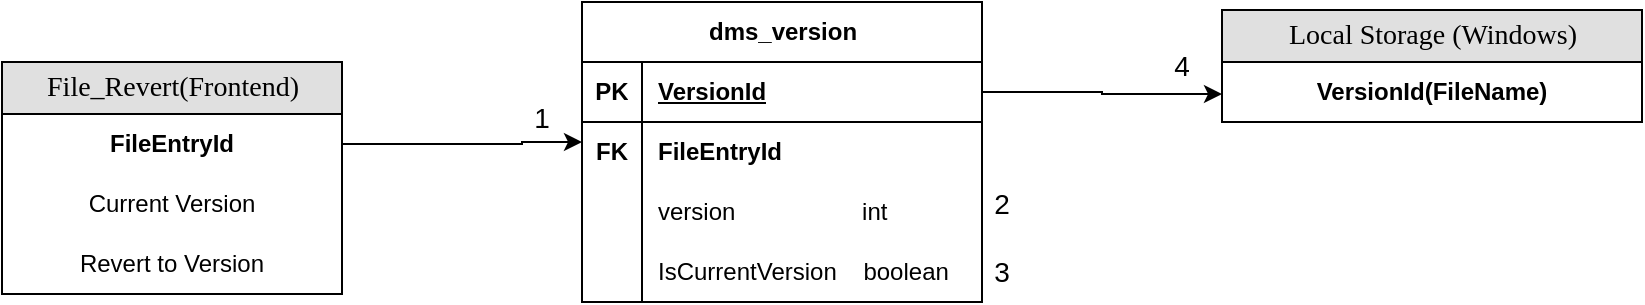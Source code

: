 <mxfile version="22.0.8" type="github">
  <diagram name="Page-1" id="sdVU3k2oni1ujd5GD3lJ">
    <mxGraphModel dx="1588" dy="-236" grid="1" gridSize="10" guides="1" tooltips="1" connect="1" arrows="1" fold="1" page="1" pageScale="1" pageWidth="850" pageHeight="1100" math="0" shadow="0">
      <root>
        <mxCell id="0" />
        <mxCell id="1" parent="0" />
        <mxCell id="hBrfvt_nLyBrn4Ppwu9B-211" value="File_Revert(Frontend)" style="swimlane;html=1;fontStyle=0;childLayout=stackLayout;horizontal=1;startSize=26;fillColor=#e0e0e0;horizontalStack=0;resizeParent=1;resizeLast=0;collapsible=1;marginBottom=0;swimlaneFillColor=#ffffff;align=center;rounded=0;shadow=0;comic=0;labelBackgroundColor=none;strokeWidth=1;fontFamily=Verdana;fontSize=14" vertex="1" parent="1">
          <mxGeometry x="80" y="1310" width="170" height="116" as="geometry">
            <mxRectangle x="80" y="1310" width="190" height="30" as="alternateBounds" />
          </mxGeometry>
        </mxCell>
        <mxCell id="hBrfvt_nLyBrn4Ppwu9B-239" value="&lt;b&gt;FileEntryId&lt;/b&gt;" style="text;html=1;strokeColor=none;fillColor=none;align=center;verticalAlign=middle;whiteSpace=wrap;rounded=0;" vertex="1" parent="hBrfvt_nLyBrn4Ppwu9B-211">
          <mxGeometry y="26" width="170" height="30" as="geometry" />
        </mxCell>
        <mxCell id="hBrfvt_nLyBrn4Ppwu9B-240" value="Current Version" style="text;html=1;strokeColor=none;fillColor=none;align=center;verticalAlign=middle;whiteSpace=wrap;rounded=0;" vertex="1" parent="hBrfvt_nLyBrn4Ppwu9B-211">
          <mxGeometry y="56" width="170" height="30" as="geometry" />
        </mxCell>
        <mxCell id="hBrfvt_nLyBrn4Ppwu9B-242" value="Revert to Version" style="text;html=1;strokeColor=none;fillColor=none;align=center;verticalAlign=middle;whiteSpace=wrap;rounded=0;" vertex="1" parent="hBrfvt_nLyBrn4Ppwu9B-211">
          <mxGeometry y="86" width="170" height="30" as="geometry" />
        </mxCell>
        <mxCell id="hBrfvt_nLyBrn4Ppwu9B-213" value="dms_version" style="shape=table;startSize=30;container=1;collapsible=1;childLayout=tableLayout;fixedRows=1;rowLines=0;fontStyle=1;align=center;resizeLast=1;html=1;" vertex="1" parent="1">
          <mxGeometry x="370" y="1280" width="200" height="150" as="geometry" />
        </mxCell>
        <mxCell id="hBrfvt_nLyBrn4Ppwu9B-214" value="" style="shape=tableRow;horizontal=0;startSize=0;swimlaneHead=0;swimlaneBody=0;fillColor=none;collapsible=0;dropTarget=0;points=[[0,0.5],[1,0.5]];portConstraint=eastwest;top=0;left=0;right=0;bottom=1;" vertex="1" parent="hBrfvt_nLyBrn4Ppwu9B-213">
          <mxGeometry y="30" width="200" height="30" as="geometry" />
        </mxCell>
        <mxCell id="hBrfvt_nLyBrn4Ppwu9B-215" value="PK" style="shape=partialRectangle;connectable=0;fillColor=none;top=0;left=0;bottom=0;right=0;fontStyle=1;overflow=hidden;whiteSpace=wrap;html=1;" vertex="1" parent="hBrfvt_nLyBrn4Ppwu9B-214">
          <mxGeometry width="30" height="30" as="geometry">
            <mxRectangle width="30" height="30" as="alternateBounds" />
          </mxGeometry>
        </mxCell>
        <mxCell id="hBrfvt_nLyBrn4Ppwu9B-216" value="VersionId" style="shape=partialRectangle;connectable=0;fillColor=none;top=0;left=0;bottom=0;right=0;align=left;spacingLeft=6;fontStyle=5;overflow=hidden;whiteSpace=wrap;html=1;" vertex="1" parent="hBrfvt_nLyBrn4Ppwu9B-214">
          <mxGeometry x="30" width="170" height="30" as="geometry">
            <mxRectangle width="170" height="30" as="alternateBounds" />
          </mxGeometry>
        </mxCell>
        <mxCell id="hBrfvt_nLyBrn4Ppwu9B-217" value="" style="shape=tableRow;horizontal=0;startSize=0;swimlaneHead=0;swimlaneBody=0;fillColor=none;collapsible=0;dropTarget=0;points=[[0,0.5],[1,0.5]];portConstraint=eastwest;top=0;left=0;right=0;bottom=0;" vertex="1" parent="hBrfvt_nLyBrn4Ppwu9B-213">
          <mxGeometry y="60" width="200" height="30" as="geometry" />
        </mxCell>
        <mxCell id="hBrfvt_nLyBrn4Ppwu9B-218" value="&lt;b&gt;FK&lt;/b&gt;" style="shape=partialRectangle;connectable=0;fillColor=none;top=0;left=0;bottom=0;right=0;editable=1;overflow=hidden;whiteSpace=wrap;html=1;" vertex="1" parent="hBrfvt_nLyBrn4Ppwu9B-217">
          <mxGeometry width="30" height="30" as="geometry">
            <mxRectangle width="30" height="30" as="alternateBounds" />
          </mxGeometry>
        </mxCell>
        <mxCell id="hBrfvt_nLyBrn4Ppwu9B-219" value="&lt;b&gt;FileEntryId&amp;nbsp; &amp;nbsp; &amp;nbsp; &amp;nbsp; &amp;nbsp; &amp;nbsp; &amp;nbsp;&lt;/b&gt;" style="shape=partialRectangle;connectable=0;fillColor=none;top=0;left=0;bottom=0;right=0;align=left;spacingLeft=6;overflow=hidden;whiteSpace=wrap;html=1;" vertex="1" parent="hBrfvt_nLyBrn4Ppwu9B-217">
          <mxGeometry x="30" width="170" height="30" as="geometry">
            <mxRectangle width="170" height="30" as="alternateBounds" />
          </mxGeometry>
        </mxCell>
        <mxCell id="hBrfvt_nLyBrn4Ppwu9B-220" value="" style="shape=tableRow;horizontal=0;startSize=0;swimlaneHead=0;swimlaneBody=0;fillColor=none;collapsible=0;dropTarget=0;points=[[0,0.5],[1,0.5]];portConstraint=eastwest;top=0;left=0;right=0;bottom=0;" vertex="1" parent="hBrfvt_nLyBrn4Ppwu9B-213">
          <mxGeometry y="90" width="200" height="30" as="geometry" />
        </mxCell>
        <mxCell id="hBrfvt_nLyBrn4Ppwu9B-221" value="" style="shape=partialRectangle;connectable=0;fillColor=none;top=0;left=0;bottom=0;right=0;editable=1;overflow=hidden;whiteSpace=wrap;html=1;" vertex="1" parent="hBrfvt_nLyBrn4Ppwu9B-220">
          <mxGeometry width="30" height="30" as="geometry">
            <mxRectangle width="30" height="30" as="alternateBounds" />
          </mxGeometry>
        </mxCell>
        <mxCell id="hBrfvt_nLyBrn4Ppwu9B-222" value="version&amp;nbsp; &amp;nbsp; &amp;nbsp; &amp;nbsp; &amp;nbsp; &amp;nbsp; &amp;nbsp; &amp;nbsp; &amp;nbsp; &amp;nbsp;int" style="shape=partialRectangle;connectable=0;fillColor=none;top=0;left=0;bottom=0;right=0;align=left;spacingLeft=6;overflow=hidden;whiteSpace=wrap;html=1;" vertex="1" parent="hBrfvt_nLyBrn4Ppwu9B-220">
          <mxGeometry x="30" width="170" height="30" as="geometry">
            <mxRectangle width="170" height="30" as="alternateBounds" />
          </mxGeometry>
        </mxCell>
        <mxCell id="hBrfvt_nLyBrn4Ppwu9B-223" value="" style="shape=tableRow;horizontal=0;startSize=0;swimlaneHead=0;swimlaneBody=0;fillColor=none;collapsible=0;dropTarget=0;points=[[0,0.5],[1,0.5]];portConstraint=eastwest;top=0;left=0;right=0;bottom=0;" vertex="1" parent="hBrfvt_nLyBrn4Ppwu9B-213">
          <mxGeometry y="120" width="200" height="30" as="geometry" />
        </mxCell>
        <mxCell id="hBrfvt_nLyBrn4Ppwu9B-224" value="" style="shape=partialRectangle;connectable=0;fillColor=none;top=0;left=0;bottom=0;right=0;editable=1;overflow=hidden;whiteSpace=wrap;html=1;" vertex="1" parent="hBrfvt_nLyBrn4Ppwu9B-223">
          <mxGeometry width="30" height="30" as="geometry">
            <mxRectangle width="30" height="30" as="alternateBounds" />
          </mxGeometry>
        </mxCell>
        <mxCell id="hBrfvt_nLyBrn4Ppwu9B-225" value="IsCurrentVersion&amp;nbsp; &amp;nbsp; boolean" style="shape=partialRectangle;connectable=0;fillColor=none;top=0;left=0;bottom=0;right=0;align=left;spacingLeft=6;overflow=hidden;whiteSpace=wrap;html=1;" vertex="1" parent="hBrfvt_nLyBrn4Ppwu9B-223">
          <mxGeometry x="30" width="170" height="30" as="geometry">
            <mxRectangle width="170" height="30" as="alternateBounds" />
          </mxGeometry>
        </mxCell>
        <mxCell id="hBrfvt_nLyBrn4Ppwu9B-226" style="edgeStyle=orthogonalEdgeStyle;rounded=0;orthogonalLoop=1;jettySize=auto;html=1;exitX=1;exitY=0.5;exitDx=0;exitDy=0;" edge="1" parent="1" source="hBrfvt_nLyBrn4Ppwu9B-239" target="hBrfvt_nLyBrn4Ppwu9B-217">
          <mxGeometry relative="1" as="geometry">
            <Array as="points">
              <mxPoint x="340" y="1350" />
            </Array>
            <mxPoint x="240.0" y="1474.0" as="sourcePoint" />
          </mxGeometry>
        </mxCell>
        <mxCell id="hBrfvt_nLyBrn4Ppwu9B-227" value="&lt;font style=&quot;font-size: 14px;&quot;&gt;2&lt;/font&gt;" style="text;html=1;strokeColor=none;fillColor=none;align=center;verticalAlign=middle;whiteSpace=wrap;rounded=0;" vertex="1" parent="1">
          <mxGeometry x="550" y="1366" width="60" height="30" as="geometry" />
        </mxCell>
        <mxCell id="hBrfvt_nLyBrn4Ppwu9B-228" value="&lt;font style=&quot;font-size: 14px;&quot;&gt;1&lt;/font&gt;" style="text;html=1;strokeColor=none;fillColor=none;align=center;verticalAlign=middle;whiteSpace=wrap;rounded=0;" vertex="1" parent="1">
          <mxGeometry x="320" y="1323" width="60" height="30" as="geometry" />
        </mxCell>
        <mxCell id="hBrfvt_nLyBrn4Ppwu9B-229" value="&lt;font style=&quot;font-size: 14px;&quot;&gt;3&lt;/font&gt;" style="text;html=1;strokeColor=none;fillColor=none;align=center;verticalAlign=middle;whiteSpace=wrap;rounded=0;" vertex="1" parent="1">
          <mxGeometry x="550" y="1400" width="60" height="30" as="geometry" />
        </mxCell>
        <mxCell id="hBrfvt_nLyBrn4Ppwu9B-230" value="&lt;font style=&quot;font-size: 14px;&quot;&gt;4&lt;/font&gt;" style="text;html=1;strokeColor=none;fillColor=none;align=center;verticalAlign=middle;whiteSpace=wrap;rounded=0;" vertex="1" parent="1">
          <mxGeometry x="640" y="1297" width="60" height="30" as="geometry" />
        </mxCell>
        <mxCell id="hBrfvt_nLyBrn4Ppwu9B-231" value="Local Storage (Windows)" style="swimlane;html=1;fontStyle=0;childLayout=stackLayout;horizontal=1;startSize=26;fillColor=#e0e0e0;horizontalStack=0;resizeParent=1;resizeLast=0;collapsible=1;marginBottom=0;swimlaneFillColor=#ffffff;align=center;rounded=0;shadow=0;comic=0;labelBackgroundColor=none;strokeWidth=1;fontFamily=Verdana;fontSize=14" vertex="1" parent="1">
          <mxGeometry x="690" y="1284" width="210" height="56" as="geometry" />
        </mxCell>
        <mxCell id="hBrfvt_nLyBrn4Ppwu9B-232" value="&lt;br&gt;&lt;table style=&quot;border-collapse:&lt;br/&gt; collapse;width:77pt&quot; width=&quot;103&quot; cellspacing=&quot;0&quot; cellpadding=&quot;0&quot; border=&quot;0&quot;&gt;&lt;tbody&gt;&lt;tr style=&quot;height:14.5pt&quot; height=&quot;19&quot;&gt;  &lt;td style=&quot;height:14.5pt;width:77pt&quot; width=&quot;103&quot; class=&quot;xl63&quot; height=&quot;19&quot;&gt;&lt;b style=&quot;border-color: var(--border-color); text-align: left;&quot;&gt;VersionId(FileName)&lt;/b&gt;&lt;br&gt;&lt;/td&gt;&lt;/tr&gt;&lt;/tbody&gt;&lt;/table&gt;" style="text;html=1;strokeColor=none;fillColor=none;align=center;verticalAlign=middle;whiteSpace=wrap;rounded=0;" vertex="1" parent="hBrfvt_nLyBrn4Ppwu9B-231">
          <mxGeometry y="26" width="210" height="14" as="geometry" />
        </mxCell>
        <mxCell id="hBrfvt_nLyBrn4Ppwu9B-233" style="edgeStyle=orthogonalEdgeStyle;rounded=0;orthogonalLoop=1;jettySize=auto;html=1;entryX=0;entryY=0.75;entryDx=0;entryDy=0;" edge="1" parent="1" source="hBrfvt_nLyBrn4Ppwu9B-214" target="hBrfvt_nLyBrn4Ppwu9B-231">
          <mxGeometry relative="1" as="geometry" />
        </mxCell>
      </root>
    </mxGraphModel>
  </diagram>
</mxfile>
